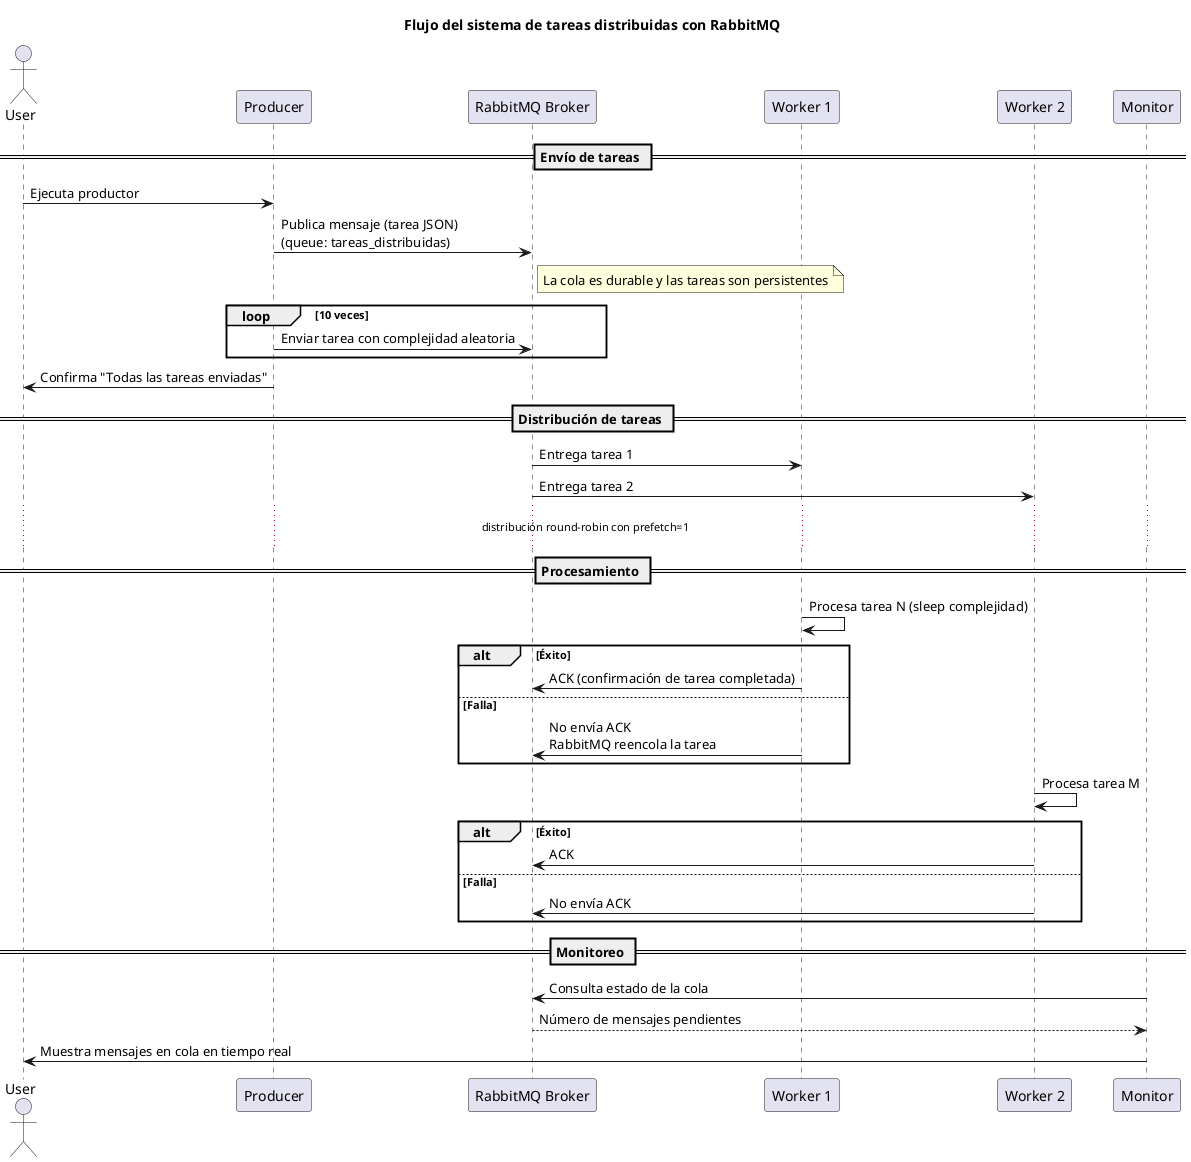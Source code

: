 @startuml
title Flujo del sistema de tareas distribuidas con RabbitMQ

actor User as U
participant Producer as P
participant "RabbitMQ Broker" as R
participant "Worker 1" as W1
participant "Worker 2" as W2
participant Monitor as M

== Envío de tareas ==
U -> P: Ejecuta productor
P -> R: Publica mensaje (tarea JSON)\n(queue: tareas_distribuidas)
note right of R
  La cola es durable y las tareas son persistentes
end note

loop 10 veces
    P -> R: Enviar tarea con complejidad aleatoria
end
P -> U: Confirma "Todas las tareas enviadas"

== Distribución de tareas ==
R -> W1: Entrega tarea 1
R -> W2: Entrega tarea 2
... distribución round-robin con prefetch=1 ...

== Procesamiento ==
W1 -> W1: Procesa tarea N (sleep complejidad)
alt Éxito
    W1 -> R: ACK (confirmación de tarea completada)
else Falla
    W1 -> R: No envía ACK\nRabbitMQ reencola la tarea
end

W2 -> W2: Procesa tarea M
alt Éxito
    W2 -> R: ACK
else Falla
    W2 -> R: No envía ACK
end

== Monitoreo ==
M -> R: Consulta estado de la cola
R --> M: Número de mensajes pendientes
M -> U: Muestra mensajes en cola en tiempo real

@enduml

